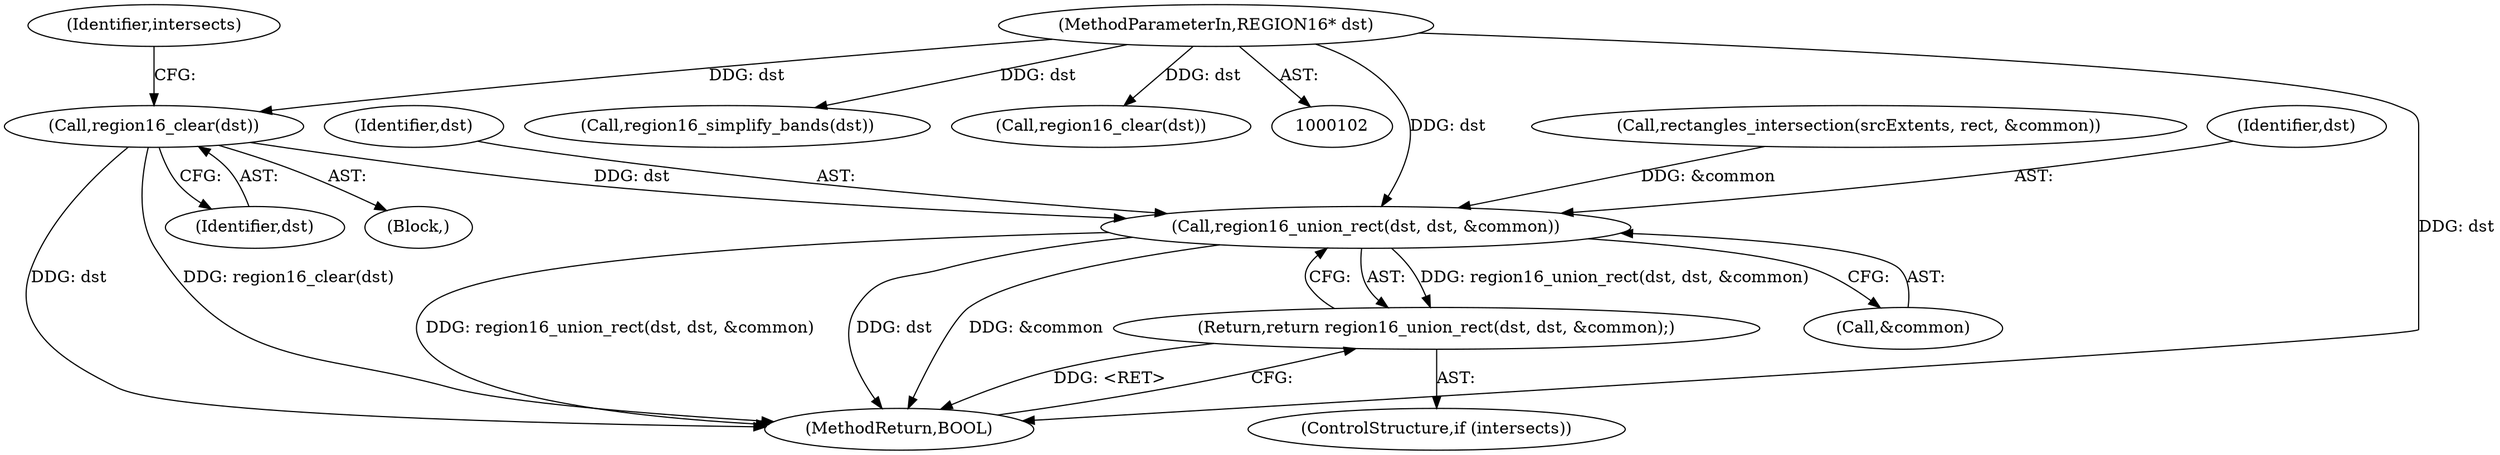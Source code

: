 digraph "0_FreeRDP_fc80ab45621bd966f70594c0b7393ec005a94007_0@pointer" {
"1000154" [label="(Call,region16_clear(dst))"];
"1000103" [label="(MethodParameterIn,REGION16* dst)"];
"1000159" [label="(Call,region16_union_rect(dst, dst, &common))"];
"1000158" [label="(Return,return region16_union_rect(dst, dst, &common);)"];
"1000352" [label="(MethodReturn,BOOL)"];
"1000158" [label="(Return,return region16_union_rect(dst, dst, &common);)"];
"1000149" [label="(Call,rectangles_intersection(srcExtents, rect, &common))"];
"1000156" [label="(ControlStructure,if (intersects))"];
"1000154" [label="(Call,region16_clear(dst))"];
"1000145" [label="(Block,)"];
"1000350" [label="(Call,region16_simplify_bands(dst))"];
"1000162" [label="(Call,&common)"];
"1000157" [label="(Identifier,intersects)"];
"1000161" [label="(Identifier,dst)"];
"1000103" [label="(MethodParameterIn,REGION16* dst)"];
"1000159" [label="(Call,region16_union_rect(dst, dst, &common))"];
"1000160" [label="(Identifier,dst)"];
"1000133" [label="(Call,region16_clear(dst))"];
"1000155" [label="(Identifier,dst)"];
"1000154" -> "1000145"  [label="AST: "];
"1000154" -> "1000155"  [label="CFG: "];
"1000155" -> "1000154"  [label="AST: "];
"1000157" -> "1000154"  [label="CFG: "];
"1000154" -> "1000352"  [label="DDG: dst"];
"1000154" -> "1000352"  [label="DDG: region16_clear(dst)"];
"1000103" -> "1000154"  [label="DDG: dst"];
"1000154" -> "1000159"  [label="DDG: dst"];
"1000103" -> "1000102"  [label="AST: "];
"1000103" -> "1000352"  [label="DDG: dst"];
"1000103" -> "1000133"  [label="DDG: dst"];
"1000103" -> "1000159"  [label="DDG: dst"];
"1000103" -> "1000350"  [label="DDG: dst"];
"1000159" -> "1000158"  [label="AST: "];
"1000159" -> "1000162"  [label="CFG: "];
"1000160" -> "1000159"  [label="AST: "];
"1000161" -> "1000159"  [label="AST: "];
"1000162" -> "1000159"  [label="AST: "];
"1000158" -> "1000159"  [label="CFG: "];
"1000159" -> "1000352"  [label="DDG: region16_union_rect(dst, dst, &common)"];
"1000159" -> "1000352"  [label="DDG: dst"];
"1000159" -> "1000352"  [label="DDG: &common"];
"1000159" -> "1000158"  [label="DDG: region16_union_rect(dst, dst, &common)"];
"1000149" -> "1000159"  [label="DDG: &common"];
"1000158" -> "1000156"  [label="AST: "];
"1000352" -> "1000158"  [label="CFG: "];
"1000158" -> "1000352"  [label="DDG: <RET>"];
}
